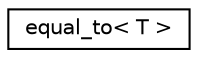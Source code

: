 digraph "Graphical Class Hierarchy"
{
  edge [fontname="Helvetica",fontsize="10",labelfontname="Helvetica",labelfontsize="10"];
  node [fontname="Helvetica",fontsize="10",shape=record];
  rankdir="LR";
  Node0 [label="equal_to\< T \>",height=0.2,width=0.4,color="black", fillcolor="white", style="filled",URL="$structequal__to.html"];
}

